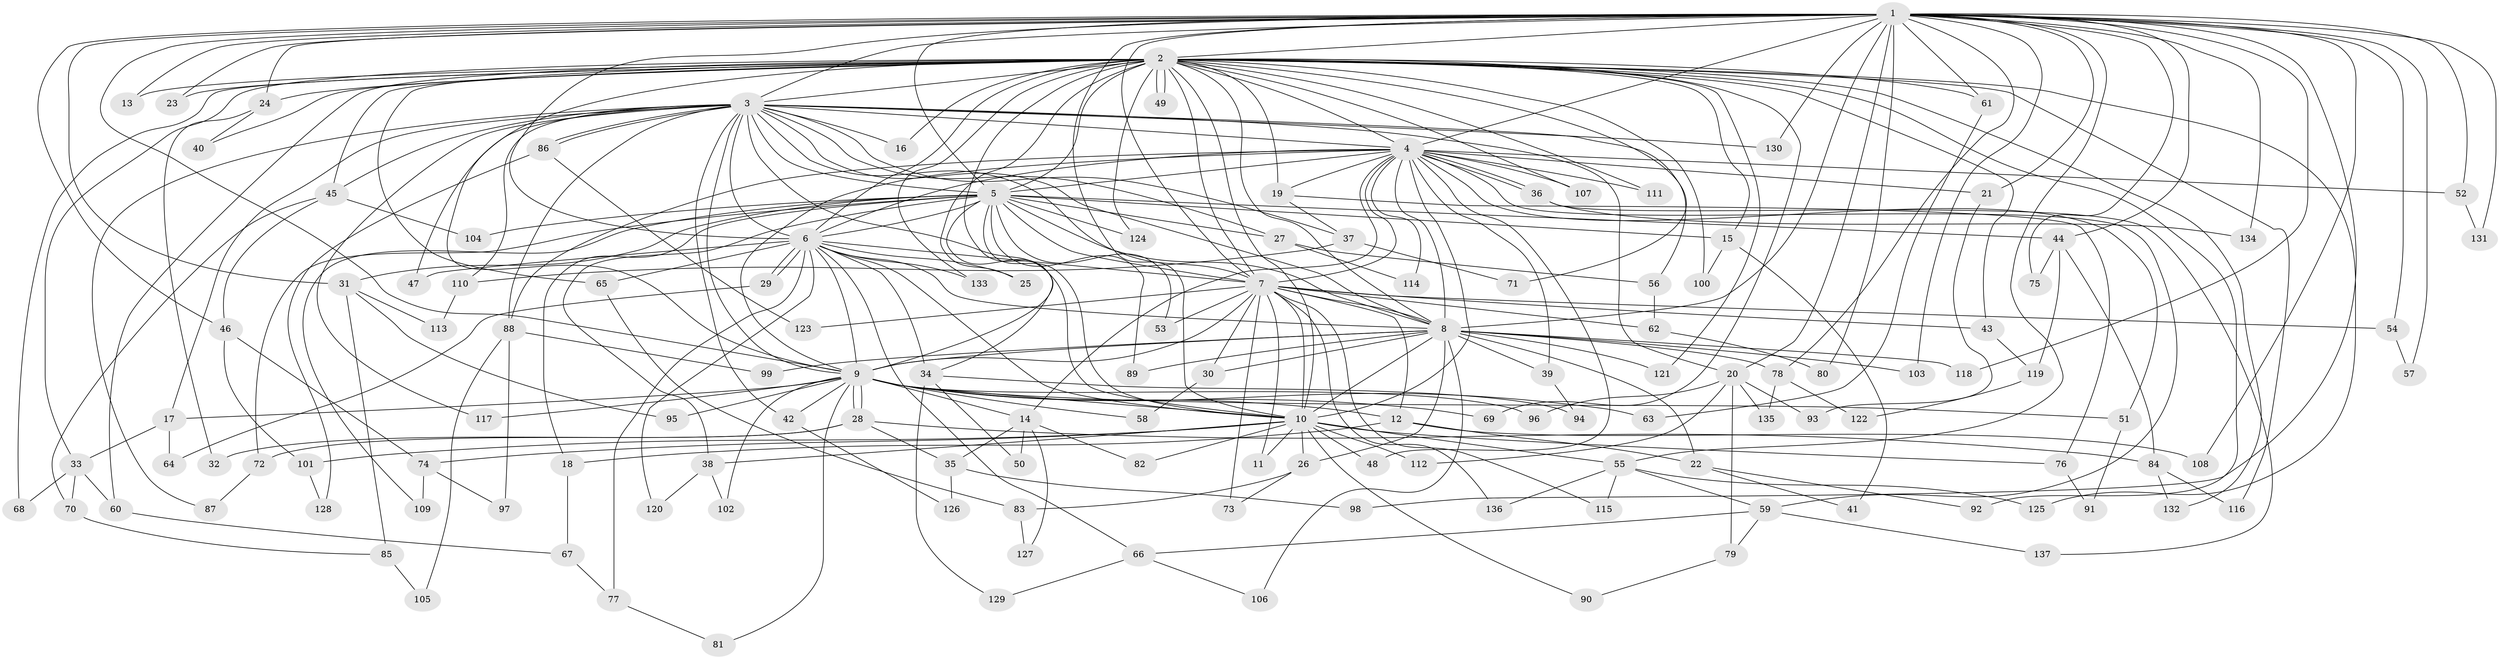 // Generated by graph-tools (version 1.1) at 2025/49/03/09/25 03:49:39]
// undirected, 137 vertices, 299 edges
graph export_dot {
graph [start="1"]
  node [color=gray90,style=filled];
  1;
  2;
  3;
  4;
  5;
  6;
  7;
  8;
  9;
  10;
  11;
  12;
  13;
  14;
  15;
  16;
  17;
  18;
  19;
  20;
  21;
  22;
  23;
  24;
  25;
  26;
  27;
  28;
  29;
  30;
  31;
  32;
  33;
  34;
  35;
  36;
  37;
  38;
  39;
  40;
  41;
  42;
  43;
  44;
  45;
  46;
  47;
  48;
  49;
  50;
  51;
  52;
  53;
  54;
  55;
  56;
  57;
  58;
  59;
  60;
  61;
  62;
  63;
  64;
  65;
  66;
  67;
  68;
  69;
  70;
  71;
  72;
  73;
  74;
  75;
  76;
  77;
  78;
  79;
  80;
  81;
  82;
  83;
  84;
  85;
  86;
  87;
  88;
  89;
  90;
  91;
  92;
  93;
  94;
  95;
  96;
  97;
  98;
  99;
  100;
  101;
  102;
  103;
  104;
  105;
  106;
  107;
  108;
  109;
  110;
  111;
  112;
  113;
  114;
  115;
  116;
  117;
  118;
  119;
  120;
  121;
  122;
  123;
  124;
  125;
  126;
  127;
  128;
  129;
  130;
  131;
  132;
  133;
  134;
  135;
  136;
  137;
  1 -- 2;
  1 -- 3;
  1 -- 4;
  1 -- 5;
  1 -- 6;
  1 -- 7;
  1 -- 8;
  1 -- 9;
  1 -- 10;
  1 -- 13;
  1 -- 20;
  1 -- 21;
  1 -- 23;
  1 -- 24;
  1 -- 31;
  1 -- 44;
  1 -- 46;
  1 -- 52;
  1 -- 54;
  1 -- 55;
  1 -- 57;
  1 -- 61;
  1 -- 75;
  1 -- 78;
  1 -- 80;
  1 -- 98;
  1 -- 103;
  1 -- 108;
  1 -- 118;
  1 -- 130;
  1 -- 131;
  1 -- 134;
  2 -- 3;
  2 -- 4;
  2 -- 5;
  2 -- 6;
  2 -- 7;
  2 -- 8;
  2 -- 9;
  2 -- 10;
  2 -- 13;
  2 -- 15;
  2 -- 16;
  2 -- 19;
  2 -- 23;
  2 -- 24;
  2 -- 25;
  2 -- 33;
  2 -- 34;
  2 -- 40;
  2 -- 43;
  2 -- 45;
  2 -- 49;
  2 -- 49;
  2 -- 60;
  2 -- 61;
  2 -- 65;
  2 -- 68;
  2 -- 69;
  2 -- 71;
  2 -- 92;
  2 -- 100;
  2 -- 107;
  2 -- 111;
  2 -- 116;
  2 -- 121;
  2 -- 124;
  2 -- 125;
  2 -- 132;
  2 -- 133;
  3 -- 4;
  3 -- 5;
  3 -- 6;
  3 -- 7;
  3 -- 8;
  3 -- 9;
  3 -- 10;
  3 -- 16;
  3 -- 17;
  3 -- 20;
  3 -- 27;
  3 -- 37;
  3 -- 42;
  3 -- 45;
  3 -- 47;
  3 -- 56;
  3 -- 86;
  3 -- 86;
  3 -- 87;
  3 -- 88;
  3 -- 110;
  3 -- 117;
  3 -- 130;
  4 -- 5;
  4 -- 6;
  4 -- 7;
  4 -- 8;
  4 -- 9;
  4 -- 10;
  4 -- 14;
  4 -- 19;
  4 -- 21;
  4 -- 36;
  4 -- 36;
  4 -- 39;
  4 -- 48;
  4 -- 51;
  4 -- 52;
  4 -- 59;
  4 -- 88;
  4 -- 107;
  4 -- 111;
  4 -- 114;
  5 -- 6;
  5 -- 7;
  5 -- 8;
  5 -- 9;
  5 -- 10;
  5 -- 15;
  5 -- 18;
  5 -- 27;
  5 -- 31;
  5 -- 38;
  5 -- 44;
  5 -- 53;
  5 -- 72;
  5 -- 89;
  5 -- 104;
  5 -- 109;
  5 -- 124;
  6 -- 7;
  6 -- 8;
  6 -- 9;
  6 -- 10;
  6 -- 25;
  6 -- 29;
  6 -- 29;
  6 -- 34;
  6 -- 47;
  6 -- 65;
  6 -- 66;
  6 -- 77;
  6 -- 120;
  6 -- 133;
  7 -- 8;
  7 -- 9;
  7 -- 10;
  7 -- 11;
  7 -- 12;
  7 -- 30;
  7 -- 43;
  7 -- 53;
  7 -- 54;
  7 -- 62;
  7 -- 73;
  7 -- 115;
  7 -- 123;
  7 -- 136;
  8 -- 9;
  8 -- 10;
  8 -- 22;
  8 -- 26;
  8 -- 30;
  8 -- 39;
  8 -- 78;
  8 -- 89;
  8 -- 99;
  8 -- 103;
  8 -- 106;
  8 -- 118;
  8 -- 121;
  9 -- 10;
  9 -- 12;
  9 -- 14;
  9 -- 17;
  9 -- 28;
  9 -- 28;
  9 -- 42;
  9 -- 51;
  9 -- 58;
  9 -- 63;
  9 -- 69;
  9 -- 81;
  9 -- 95;
  9 -- 96;
  9 -- 102;
  9 -- 117;
  10 -- 11;
  10 -- 26;
  10 -- 38;
  10 -- 48;
  10 -- 55;
  10 -- 74;
  10 -- 76;
  10 -- 82;
  10 -- 90;
  10 -- 101;
  10 -- 112;
  12 -- 18;
  12 -- 22;
  12 -- 108;
  14 -- 35;
  14 -- 50;
  14 -- 82;
  14 -- 127;
  15 -- 41;
  15 -- 100;
  17 -- 33;
  17 -- 64;
  18 -- 67;
  19 -- 37;
  19 -- 76;
  20 -- 79;
  20 -- 93;
  20 -- 96;
  20 -- 112;
  20 -- 135;
  21 -- 93;
  22 -- 41;
  22 -- 92;
  24 -- 32;
  24 -- 40;
  26 -- 73;
  26 -- 83;
  27 -- 56;
  27 -- 114;
  28 -- 32;
  28 -- 35;
  28 -- 72;
  28 -- 84;
  29 -- 64;
  30 -- 58;
  31 -- 85;
  31 -- 95;
  31 -- 113;
  33 -- 60;
  33 -- 68;
  33 -- 70;
  34 -- 50;
  34 -- 94;
  34 -- 129;
  35 -- 98;
  35 -- 126;
  36 -- 134;
  36 -- 137;
  37 -- 71;
  37 -- 110;
  38 -- 102;
  38 -- 120;
  39 -- 94;
  42 -- 126;
  43 -- 119;
  44 -- 75;
  44 -- 84;
  44 -- 119;
  45 -- 46;
  45 -- 70;
  45 -- 104;
  46 -- 74;
  46 -- 101;
  51 -- 91;
  52 -- 131;
  54 -- 57;
  55 -- 59;
  55 -- 115;
  55 -- 125;
  55 -- 136;
  56 -- 62;
  59 -- 66;
  59 -- 79;
  59 -- 137;
  60 -- 67;
  61 -- 63;
  62 -- 80;
  65 -- 83;
  66 -- 106;
  66 -- 129;
  67 -- 77;
  70 -- 85;
  72 -- 87;
  74 -- 97;
  74 -- 109;
  76 -- 91;
  77 -- 81;
  78 -- 122;
  78 -- 135;
  79 -- 90;
  83 -- 127;
  84 -- 116;
  84 -- 132;
  85 -- 105;
  86 -- 123;
  86 -- 128;
  88 -- 97;
  88 -- 99;
  88 -- 105;
  101 -- 128;
  110 -- 113;
  119 -- 122;
}
